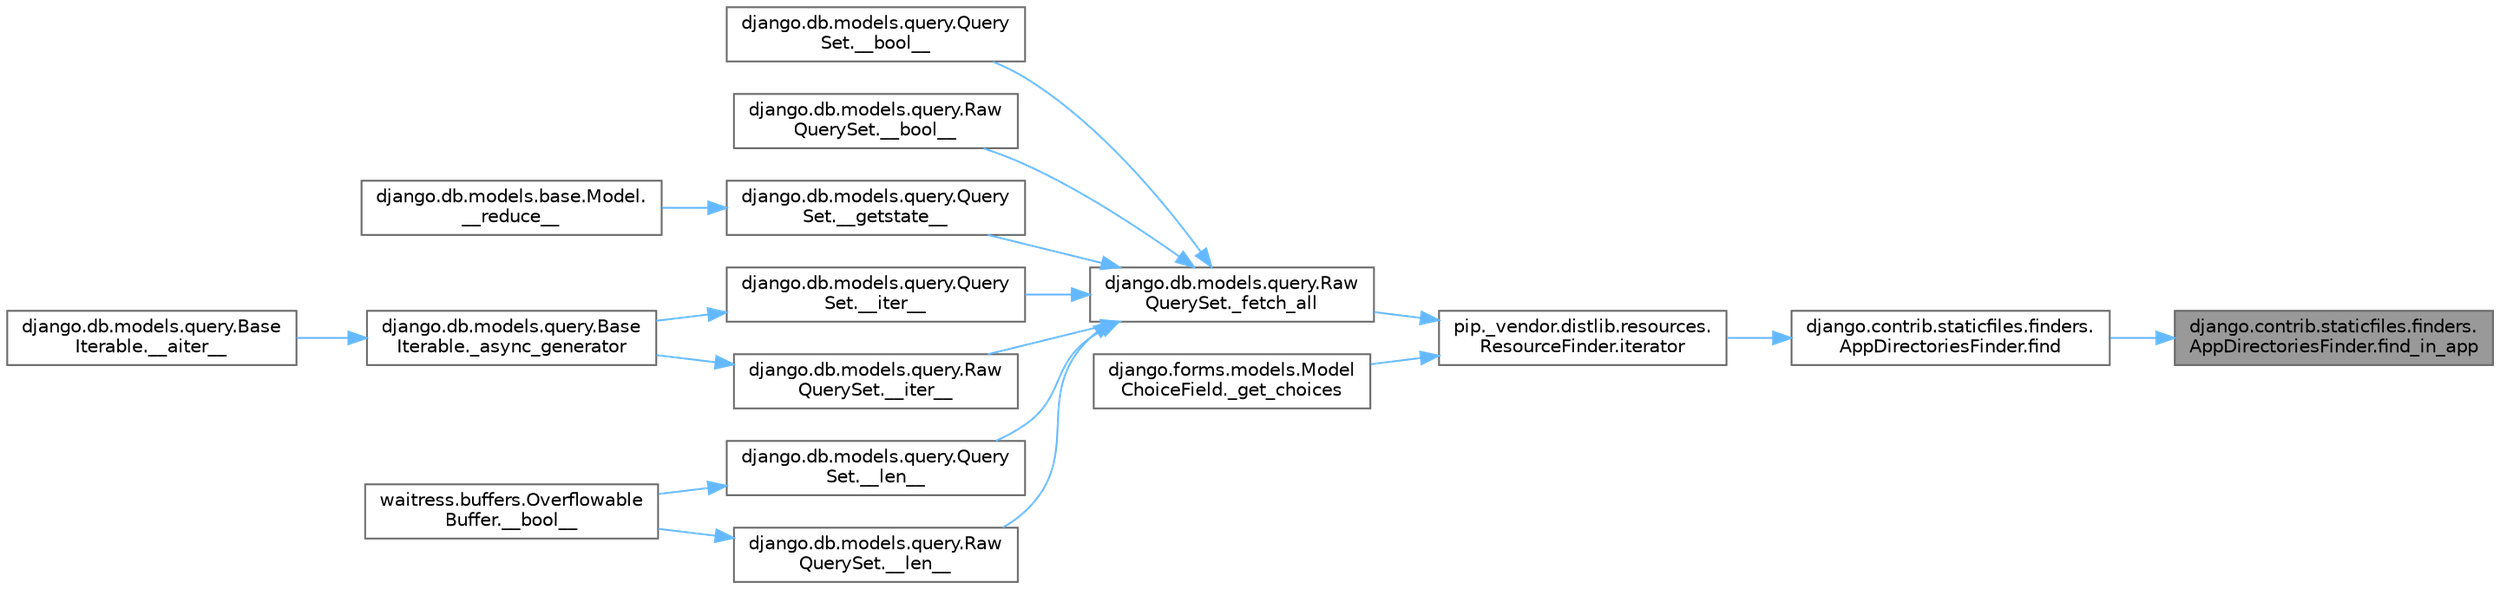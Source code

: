 digraph "django.contrib.staticfiles.finders.AppDirectoriesFinder.find_in_app"
{
 // LATEX_PDF_SIZE
  bgcolor="transparent";
  edge [fontname=Helvetica,fontsize=10,labelfontname=Helvetica,labelfontsize=10];
  node [fontname=Helvetica,fontsize=10,shape=box,height=0.2,width=0.4];
  rankdir="RL";
  Node1 [id="Node000001",label="django.contrib.staticfiles.finders.\lAppDirectoriesFinder.find_in_app",height=0.2,width=0.4,color="gray40", fillcolor="grey60", style="filled", fontcolor="black",tooltip=" "];
  Node1 -> Node2 [id="edge1_Node000001_Node000002",dir="back",color="steelblue1",style="solid",tooltip=" "];
  Node2 [id="Node000002",label="django.contrib.staticfiles.finders.\lAppDirectoriesFinder.find",height=0.2,width=0.4,color="grey40", fillcolor="white", style="filled",URL="$classdjango_1_1contrib_1_1staticfiles_1_1finders_1_1_app_directories_finder.html#a9a02098acc0c8a797122b2af921f86f8",tooltip=" "];
  Node2 -> Node3 [id="edge2_Node000002_Node000003",dir="back",color="steelblue1",style="solid",tooltip=" "];
  Node3 [id="Node000003",label="pip._vendor.distlib.resources.\lResourceFinder.iterator",height=0.2,width=0.4,color="grey40", fillcolor="white", style="filled",URL="$classpip_1_1__vendor_1_1distlib_1_1resources_1_1_resource_finder.html#a8b1c5c3b74dff6bf94c1661010e4bb9e",tooltip=" "];
  Node3 -> Node4 [id="edge3_Node000003_Node000004",dir="back",color="steelblue1",style="solid",tooltip=" "];
  Node4 [id="Node000004",label="django.db.models.query.Raw\lQuerySet._fetch_all",height=0.2,width=0.4,color="grey40", fillcolor="white", style="filled",URL="$classdjango_1_1db_1_1models_1_1query_1_1_raw_query_set.html#a68ce019c49de420de659204b93c666bb",tooltip=" "];
  Node4 -> Node5 [id="edge4_Node000004_Node000005",dir="back",color="steelblue1",style="solid",tooltip=" "];
  Node5 [id="Node000005",label="django.db.models.query.Query\lSet.__bool__",height=0.2,width=0.4,color="grey40", fillcolor="white", style="filled",URL="$classdjango_1_1db_1_1models_1_1query_1_1_query_set.html#a6676b2a68b0f08470083f37f08392f1c",tooltip=" "];
  Node4 -> Node6 [id="edge5_Node000004_Node000006",dir="back",color="steelblue1",style="solid",tooltip=" "];
  Node6 [id="Node000006",label="django.db.models.query.Raw\lQuerySet.__bool__",height=0.2,width=0.4,color="grey40", fillcolor="white", style="filled",URL="$classdjango_1_1db_1_1models_1_1query_1_1_raw_query_set.html#aef4436514bfd5faeafe6875500a7a9a2",tooltip=" "];
  Node4 -> Node7 [id="edge6_Node000004_Node000007",dir="back",color="steelblue1",style="solid",tooltip=" "];
  Node7 [id="Node000007",label="django.db.models.query.Query\lSet.__getstate__",height=0.2,width=0.4,color="grey40", fillcolor="white", style="filled",URL="$classdjango_1_1db_1_1models_1_1query_1_1_query_set.html#a84d20a9d166bdf0dee63065962bfc71c",tooltip=" "];
  Node7 -> Node8 [id="edge7_Node000007_Node000008",dir="back",color="steelblue1",style="solid",tooltip=" "];
  Node8 [id="Node000008",label="django.db.models.base.Model.\l__reduce__",height=0.2,width=0.4,color="grey40", fillcolor="white", style="filled",URL="$classdjango_1_1db_1_1models_1_1base_1_1_model.html#a3a79ef9c3e5da2fa6380eb9f57a24f23",tooltip=" "];
  Node4 -> Node9 [id="edge8_Node000004_Node000009",dir="back",color="steelblue1",style="solid",tooltip=" "];
  Node9 [id="Node000009",label="django.db.models.query.Query\lSet.__iter__",height=0.2,width=0.4,color="grey40", fillcolor="white", style="filled",URL="$classdjango_1_1db_1_1models_1_1query_1_1_query_set.html#a03c325a790d6b43c0dc566e5b2885530",tooltip=" "];
  Node9 -> Node10 [id="edge9_Node000009_Node000010",dir="back",color="steelblue1",style="solid",tooltip=" "];
  Node10 [id="Node000010",label="django.db.models.query.Base\lIterable._async_generator",height=0.2,width=0.4,color="grey40", fillcolor="white", style="filled",URL="$classdjango_1_1db_1_1models_1_1query_1_1_base_iterable.html#a3ecc2267976bc6628d1fe84d78355144",tooltip=" "];
  Node10 -> Node11 [id="edge10_Node000010_Node000011",dir="back",color="steelblue1",style="solid",tooltip=" "];
  Node11 [id="Node000011",label="django.db.models.query.Base\lIterable.__aiter__",height=0.2,width=0.4,color="grey40", fillcolor="white", style="filled",URL="$classdjango_1_1db_1_1models_1_1query_1_1_base_iterable.html#a43cb23849277ca87b702f8431492e8d9",tooltip=" "];
  Node4 -> Node12 [id="edge11_Node000004_Node000012",dir="back",color="steelblue1",style="solid",tooltip=" "];
  Node12 [id="Node000012",label="django.db.models.query.Raw\lQuerySet.__iter__",height=0.2,width=0.4,color="grey40", fillcolor="white", style="filled",URL="$classdjango_1_1db_1_1models_1_1query_1_1_raw_query_set.html#a26b8e4ab96a5c335ebb0c9752d513e40",tooltip=" "];
  Node12 -> Node10 [id="edge12_Node000012_Node000010",dir="back",color="steelblue1",style="solid",tooltip=" "];
  Node4 -> Node13 [id="edge13_Node000004_Node000013",dir="back",color="steelblue1",style="solid",tooltip=" "];
  Node13 [id="Node000013",label="django.db.models.query.Query\lSet.__len__",height=0.2,width=0.4,color="grey40", fillcolor="white", style="filled",URL="$classdjango_1_1db_1_1models_1_1query_1_1_query_set.html#a102c58bdbeace99a7240ada6d5962d7a",tooltip=" "];
  Node13 -> Node14 [id="edge14_Node000013_Node000014",dir="back",color="steelblue1",style="solid",tooltip=" "];
  Node14 [id="Node000014",label="waitress.buffers.Overflowable\lBuffer.__bool__",height=0.2,width=0.4,color="grey40", fillcolor="white", style="filled",URL="$classwaitress_1_1buffers_1_1_overflowable_buffer.html#afb6d9eccdeea0e50b91f9281878e017a",tooltip=" "];
  Node4 -> Node15 [id="edge15_Node000004_Node000015",dir="back",color="steelblue1",style="solid",tooltip=" "];
  Node15 [id="Node000015",label="django.db.models.query.Raw\lQuerySet.__len__",height=0.2,width=0.4,color="grey40", fillcolor="white", style="filled",URL="$classdjango_1_1db_1_1models_1_1query_1_1_raw_query_set.html#a62e4004e15d0d9ef6068ee9dddb94ca0",tooltip=" "];
  Node15 -> Node14 [id="edge16_Node000015_Node000014",dir="back",color="steelblue1",style="solid",tooltip=" "];
  Node3 -> Node16 [id="edge17_Node000003_Node000016",dir="back",color="steelblue1",style="solid",tooltip=" "];
  Node16 [id="Node000016",label="django.forms.models.Model\lChoiceField._get_choices",height=0.2,width=0.4,color="grey40", fillcolor="white", style="filled",URL="$classdjango_1_1forms_1_1models_1_1_model_choice_field.html#a87c65335b487500b0c8c8f9b89701235",tooltip=" "];
}
